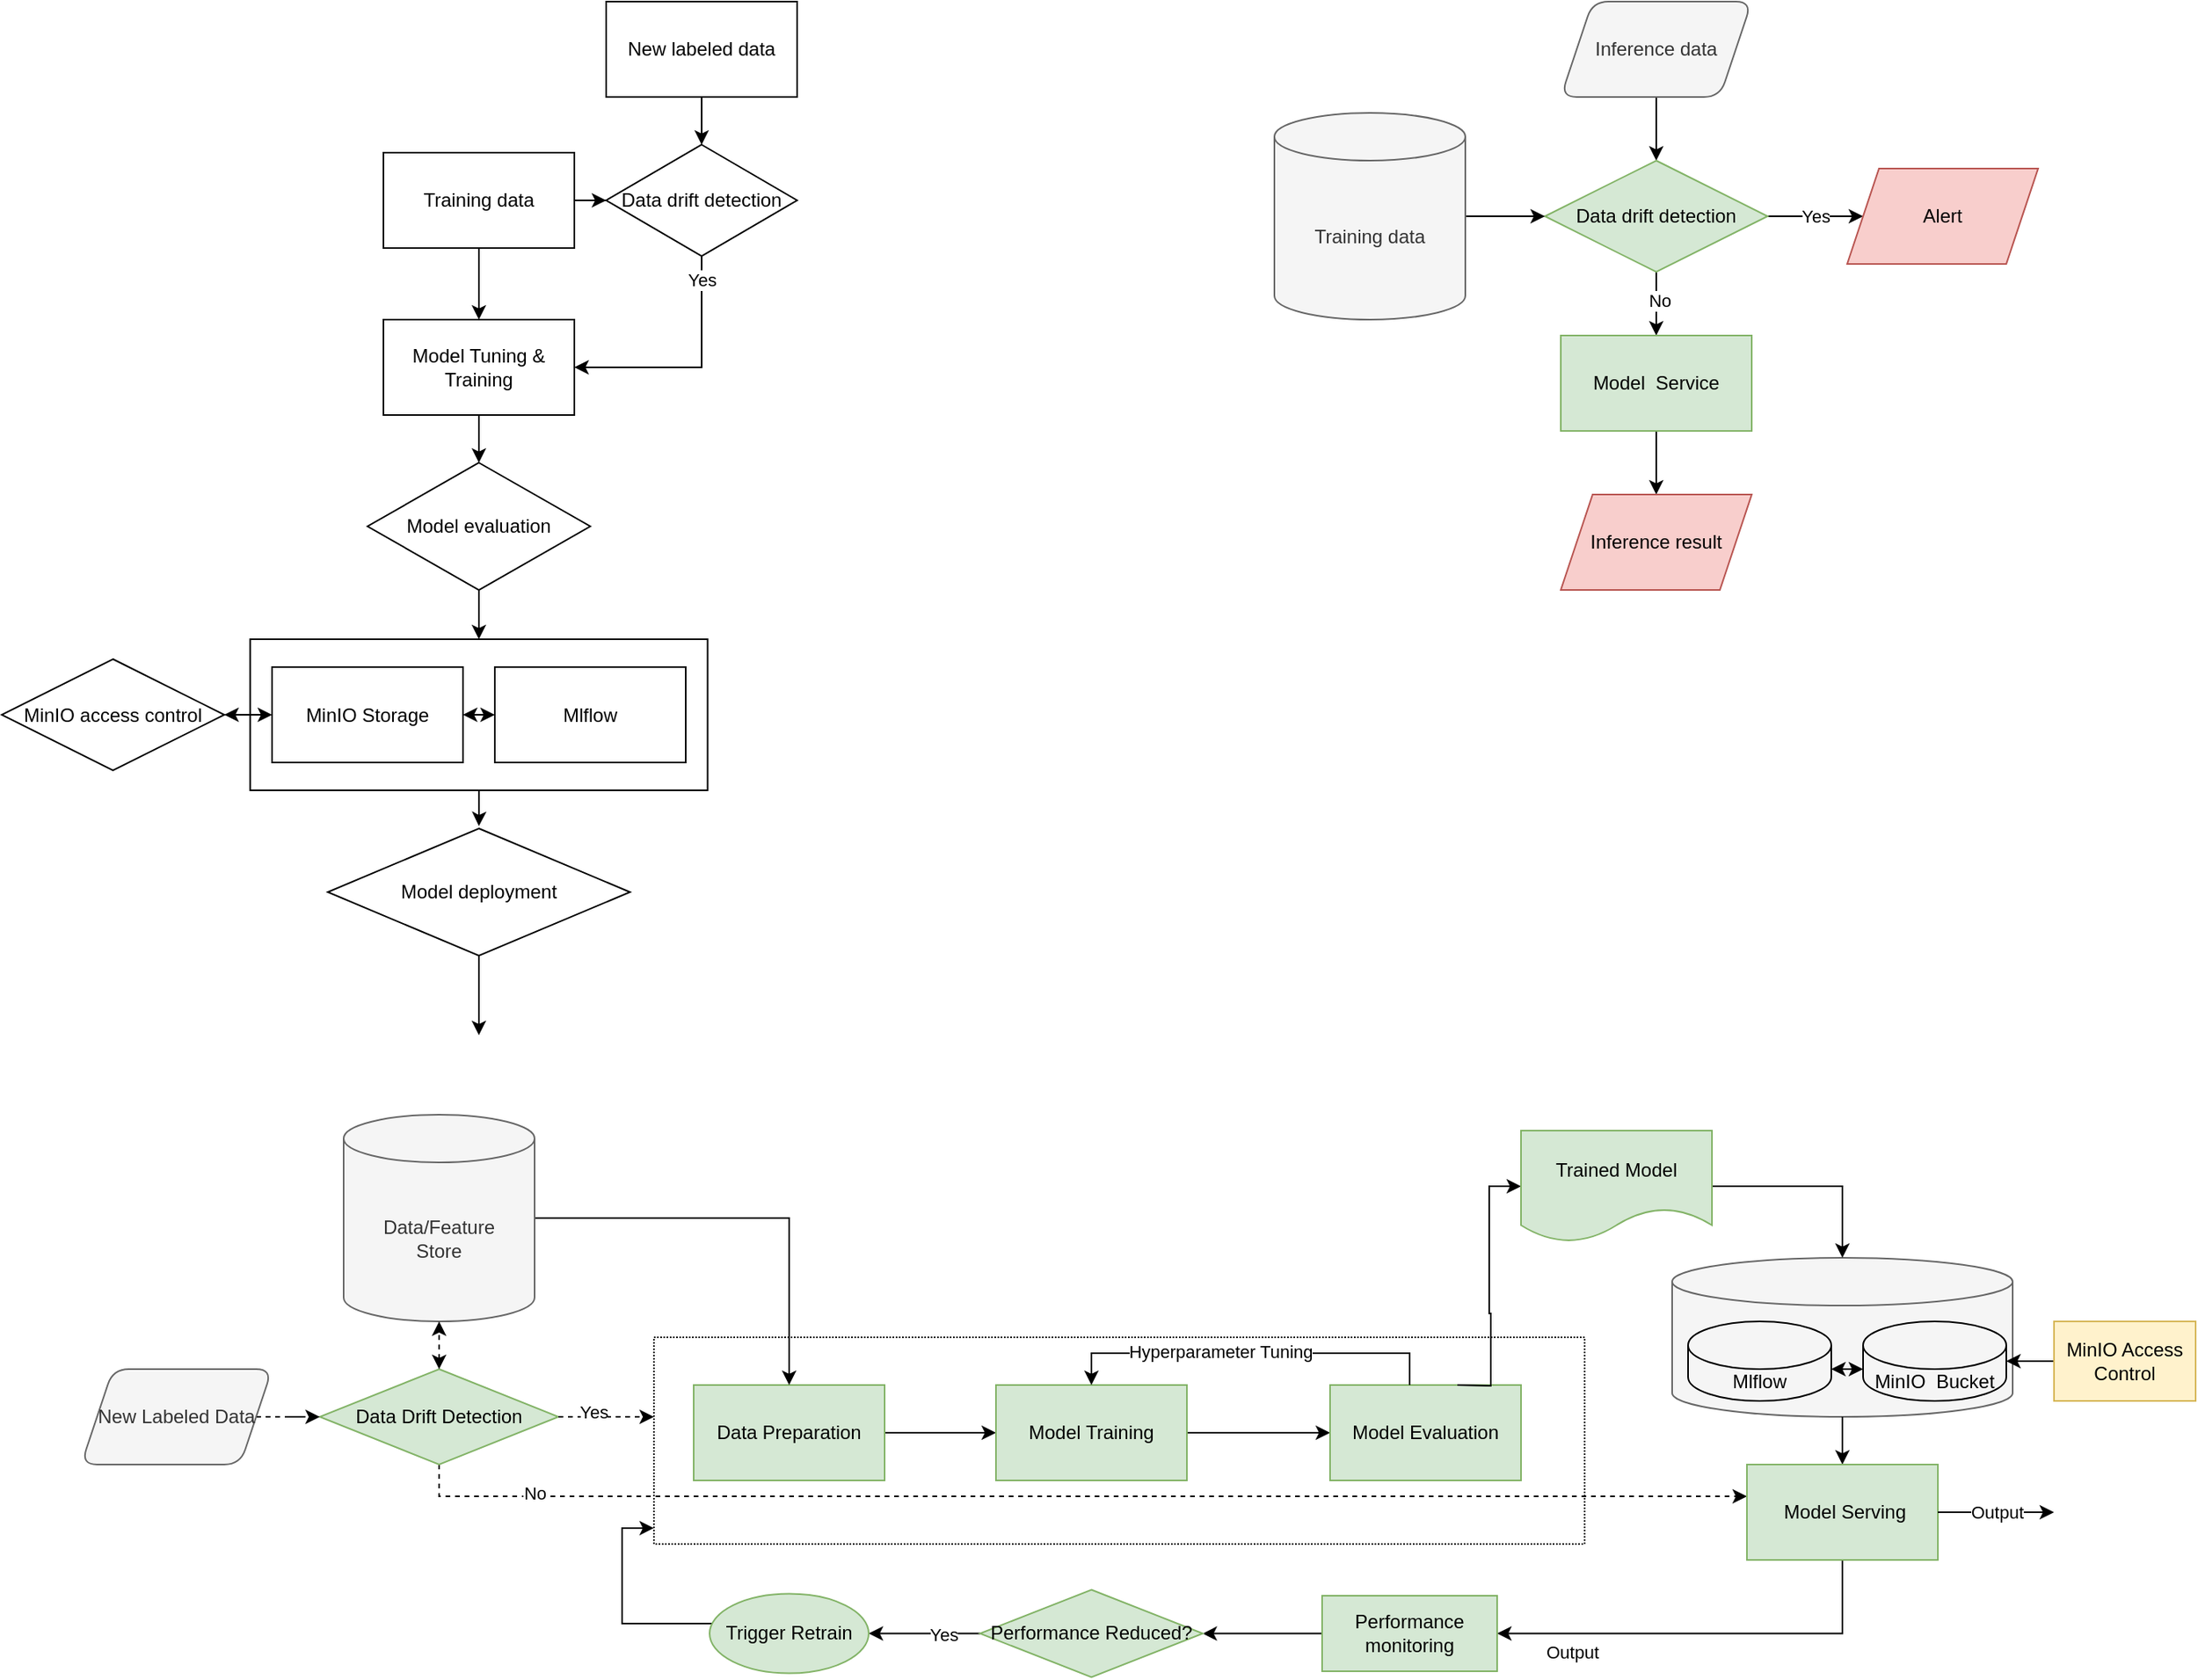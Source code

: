 <mxfile version="17.4.3" type="github">
  <diagram id="fK5hHXI_meAvLUZj9lbC" name="Page-1">
    <mxGraphModel dx="1389" dy="744" grid="1" gridSize="10" guides="1" tooltips="1" connect="1" arrows="1" fold="1" page="1" pageScale="1" pageWidth="827" pageHeight="1169" math="0" shadow="0">
      <root>
        <mxCell id="0" />
        <mxCell id="1" parent="0" />
        <mxCell id="V0Qw61IKJjh0Ug3TLafj-57" value="" style="shape=cylinder3;whiteSpace=wrap;html=1;boundedLbl=1;backgroundOutline=1;size=15;rounded=0;shadow=0;glass=0;sketch=0;fillColor=#f5f5f5;fontColor=#333333;strokeColor=#666666;" parent="1" vertex="1">
          <mxGeometry x="1100" y="840" width="214" height="100" as="geometry" />
        </mxCell>
        <mxCell id="V0Qw61IKJjh0Ug3TLafj-20" value="" style="rounded=0;whiteSpace=wrap;html=1;shadow=0;glass=0;sketch=0;fillColor=none;dashed=1;dashPattern=1 1;" parent="1" vertex="1">
          <mxGeometry x="460" y="890" width="585" height="130" as="geometry" />
        </mxCell>
        <mxCell id="QDnQAPT0r1DDVJR2lLTe-117" value="" style="rounded=0;whiteSpace=wrap;html=1;gradientColor=none;fillColor=none;" parent="1" vertex="1">
          <mxGeometry x="206.25" y="451" width="287.5" height="95" as="geometry" />
        </mxCell>
        <mxCell id="QDnQAPT0r1DDVJR2lLTe-122" value="" style="edgeStyle=orthogonalEdgeStyle;rounded=0;orthogonalLoop=1;jettySize=auto;html=1;" parent="1" source="QDnQAPT0r1DDVJR2lLTe-2" target="QDnQAPT0r1DDVJR2lLTe-4" edge="1">
          <mxGeometry relative="1" as="geometry" />
        </mxCell>
        <mxCell id="QDnQAPT0r1DDVJR2lLTe-125" value="" style="edgeStyle=orthogonalEdgeStyle;rounded=0;orthogonalLoop=1;jettySize=auto;html=1;" parent="1" source="QDnQAPT0r1DDVJR2lLTe-2" target="QDnQAPT0r1DDVJR2lLTe-47" edge="1">
          <mxGeometry relative="1" as="geometry" />
        </mxCell>
        <mxCell id="QDnQAPT0r1DDVJR2lLTe-2" value="Training data" style="rounded=0;whiteSpace=wrap;html=1;" parent="1" vertex="1">
          <mxGeometry x="290" y="145" width="120" height="60" as="geometry" />
        </mxCell>
        <mxCell id="QDnQAPT0r1DDVJR2lLTe-138" value="" style="edgeStyle=orthogonalEdgeStyle;rounded=0;orthogonalLoop=1;jettySize=auto;html=1;" parent="1" source="QDnQAPT0r1DDVJR2lLTe-4" target="QDnQAPT0r1DDVJR2lLTe-137" edge="1">
          <mxGeometry relative="1" as="geometry" />
        </mxCell>
        <mxCell id="QDnQAPT0r1DDVJR2lLTe-4" value="Model Tuning &amp;amp; Training" style="rounded=0;whiteSpace=wrap;html=1;" parent="1" vertex="1">
          <mxGeometry x="290" y="250" width="120" height="60" as="geometry" />
        </mxCell>
        <mxCell id="QDnQAPT0r1DDVJR2lLTe-6" value="Mlflow" style="rounded=0;whiteSpace=wrap;html=1;" parent="1" vertex="1">
          <mxGeometry x="360" y="468.5" width="120" height="60" as="geometry" />
        </mxCell>
        <mxCell id="QDnQAPT0r1DDVJR2lLTe-126" value="" style="edgeStyle=orthogonalEdgeStyle;rounded=0;orthogonalLoop=1;jettySize=auto;html=1;" parent="1" source="QDnQAPT0r1DDVJR2lLTe-7" target="QDnQAPT0r1DDVJR2lLTe-47" edge="1">
          <mxGeometry relative="1" as="geometry" />
        </mxCell>
        <mxCell id="QDnQAPT0r1DDVJR2lLTe-7" value="New labeled data" style="rounded=0;whiteSpace=wrap;html=1;" parent="1" vertex="1">
          <mxGeometry x="430" y="50" width="120" height="60" as="geometry" />
        </mxCell>
        <mxCell id="QDnQAPT0r1DDVJR2lLTe-47" value="Data drift detection" style="rhombus;whiteSpace=wrap;html=1;" parent="1" vertex="1">
          <mxGeometry x="430" y="140" width="120" height="70" as="geometry" />
        </mxCell>
        <mxCell id="QDnQAPT0r1DDVJR2lLTe-105" value="" style="edgeStyle=orthogonalEdgeStyle;rounded=0;orthogonalLoop=1;jettySize=auto;html=1;exitX=0.5;exitY=1;exitDx=0;exitDy=0;" parent="1" source="gK53VHWFZF51HOCK_0e7-2" target="QDnQAPT0r1DDVJR2lLTe-61" edge="1">
          <mxGeometry relative="1" as="geometry">
            <mxPoint x="1100" y="130" as="sourcePoint" />
          </mxGeometry>
        </mxCell>
        <mxCell id="QDnQAPT0r1DDVJR2lLTe-108" value="Yes" style="edgeStyle=orthogonalEdgeStyle;rounded=0;orthogonalLoop=1;jettySize=auto;html=1;entryX=0;entryY=0.5;entryDx=0;entryDy=0;" parent="1" source="QDnQAPT0r1DDVJR2lLTe-61" target="gK53VHWFZF51HOCK_0e7-6" edge="1">
          <mxGeometry relative="1" as="geometry">
            <mxPoint x="1220" y="185" as="targetPoint" />
          </mxGeometry>
        </mxCell>
        <mxCell id="QDnQAPT0r1DDVJR2lLTe-112" value="" style="edgeStyle=orthogonalEdgeStyle;rounded=0;orthogonalLoop=1;jettySize=auto;html=1;" parent="1" source="QDnQAPT0r1DDVJR2lLTe-61" target="QDnQAPT0r1DDVJR2lLTe-109" edge="1">
          <mxGeometry relative="1" as="geometry" />
        </mxCell>
        <mxCell id="QDnQAPT0r1DDVJR2lLTe-113" value="No" style="edgeLabel;html=1;align=center;verticalAlign=middle;resizable=0;points=[];" parent="QDnQAPT0r1DDVJR2lLTe-112" vertex="1" connectable="0">
          <mxGeometry x="-0.167" y="2" relative="1" as="geometry">
            <mxPoint y="1" as="offset" />
          </mxGeometry>
        </mxCell>
        <mxCell id="QDnQAPT0r1DDVJR2lLTe-61" value="Data drift detection" style="rhombus;whiteSpace=wrap;html=1;fillColor=#d5e8d4;strokeColor=#82b366;" parent="1" vertex="1">
          <mxGeometry x="1020" y="150" width="140" height="70" as="geometry" />
        </mxCell>
        <mxCell id="QDnQAPT0r1DDVJR2lLTe-71" value="MinIO Storage" style="rounded=0;whiteSpace=wrap;html=1;" parent="1" vertex="1">
          <mxGeometry x="220" y="468.5" width="120" height="60" as="geometry" />
        </mxCell>
        <mxCell id="QDnQAPT0r1DDVJR2lLTe-92" value="MinIO access control" style="rhombus;whiteSpace=wrap;html=1;" parent="1" vertex="1">
          <mxGeometry x="50" y="463.5" width="140" height="70" as="geometry" />
        </mxCell>
        <mxCell id="QDnQAPT0r1DDVJR2lLTe-103" value="" style="endArrow=classic;html=1;rounded=0;exitX=0.5;exitY=1;exitDx=0;exitDy=0;entryX=0.5;entryY=0;entryDx=0;entryDy=0;" parent="1" source="QDnQAPT0r1DDVJR2lLTe-143" edge="1">
          <mxGeometry width="50" height="50" relative="1" as="geometry">
            <mxPoint x="350.0" y="628.5" as="sourcePoint" />
            <mxPoint x="350.0" y="700" as="targetPoint" />
          </mxGeometry>
        </mxCell>
        <mxCell id="QDnQAPT0r1DDVJR2lLTe-107" value="" style="edgeStyle=orthogonalEdgeStyle;rounded=0;orthogonalLoop=1;jettySize=auto;html=1;exitX=1;exitY=0.5;exitDx=0;exitDy=0;exitPerimeter=0;" parent="1" source="gK53VHWFZF51HOCK_0e7-7" target="QDnQAPT0r1DDVJR2lLTe-61" edge="1">
          <mxGeometry relative="1" as="geometry">
            <mxPoint x="970" y="185" as="sourcePoint" />
          </mxGeometry>
        </mxCell>
        <mxCell id="QDnQAPT0r1DDVJR2lLTe-115" value="" style="edgeStyle=orthogonalEdgeStyle;rounded=0;orthogonalLoop=1;jettySize=auto;html=1;entryX=0.5;entryY=0;entryDx=0;entryDy=0;" parent="1" source="QDnQAPT0r1DDVJR2lLTe-109" target="gK53VHWFZF51HOCK_0e7-4" edge="1">
          <mxGeometry relative="1" as="geometry">
            <mxPoint x="1090" y="370" as="targetPoint" />
          </mxGeometry>
        </mxCell>
        <mxCell id="QDnQAPT0r1DDVJR2lLTe-109" value="Model &amp;nbsp;Service" style="rounded=0;whiteSpace=wrap;html=1;fillColor=#d5e8d4;strokeColor=#82b366;" parent="1" vertex="1">
          <mxGeometry x="1030" y="260" width="120" height="60" as="geometry" />
        </mxCell>
        <mxCell id="QDnQAPT0r1DDVJR2lLTe-119" value="" style="edgeStyle=orthogonalEdgeStyle;rounded=0;orthogonalLoop=1;jettySize=auto;html=1;" parent="1" source="QDnQAPT0r1DDVJR2lLTe-117" edge="1">
          <mxGeometry relative="1" as="geometry">
            <mxPoint x="350.0" y="568.5" as="targetPoint" />
          </mxGeometry>
        </mxCell>
        <mxCell id="QDnQAPT0r1DDVJR2lLTe-127" value="" style="endArrow=classic;html=1;rounded=0;exitX=0.5;exitY=1;exitDx=0;exitDy=0;entryX=1;entryY=0.5;entryDx=0;entryDy=0;" parent="1" source="QDnQAPT0r1DDVJR2lLTe-47" target="QDnQAPT0r1DDVJR2lLTe-4" edge="1">
          <mxGeometry width="50" height="50" relative="1" as="geometry">
            <mxPoint x="540" y="360" as="sourcePoint" />
            <mxPoint x="590" y="310" as="targetPoint" />
            <Array as="points">
              <mxPoint x="490" y="280" />
            </Array>
          </mxGeometry>
        </mxCell>
        <mxCell id="QDnQAPT0r1DDVJR2lLTe-129" value="Yes" style="edgeLabel;html=1;align=center;verticalAlign=middle;resizable=0;points=[];" parent="QDnQAPT0r1DDVJR2lLTe-127" vertex="1" connectable="0">
          <mxGeometry x="-0.804" relative="1" as="geometry">
            <mxPoint as="offset" />
          </mxGeometry>
        </mxCell>
        <mxCell id="QDnQAPT0r1DDVJR2lLTe-132" value="" style="endArrow=classic;startArrow=classic;html=1;rounded=0;exitX=1;exitY=0.5;exitDx=0;exitDy=0;entryX=0;entryY=0.5;entryDx=0;entryDy=0;" parent="1" source="QDnQAPT0r1DDVJR2lLTe-92" target="QDnQAPT0r1DDVJR2lLTe-71" edge="1">
          <mxGeometry width="50" height="50" relative="1" as="geometry">
            <mxPoint x="540" y="468.5" as="sourcePoint" />
            <mxPoint x="590" y="418.5" as="targetPoint" />
          </mxGeometry>
        </mxCell>
        <mxCell id="QDnQAPT0r1DDVJR2lLTe-136" value="" style="endArrow=classic;startArrow=classic;html=1;rounded=0;exitX=1;exitY=0.5;exitDx=0;exitDy=0;entryX=0;entryY=0.5;entryDx=0;entryDy=0;" parent="1" source="QDnQAPT0r1DDVJR2lLTe-71" target="QDnQAPT0r1DDVJR2lLTe-6" edge="1">
          <mxGeometry width="50" height="50" relative="1" as="geometry">
            <mxPoint x="460" y="468.5" as="sourcePoint" />
            <mxPoint x="510" y="418.5" as="targetPoint" />
          </mxGeometry>
        </mxCell>
        <mxCell id="QDnQAPT0r1DDVJR2lLTe-137" value="Model evaluation" style="rhombus;whiteSpace=wrap;html=1;rounded=0;fillColor=none;gradientColor=none;" parent="1" vertex="1">
          <mxGeometry x="280" y="340" width="140" height="80" as="geometry" />
        </mxCell>
        <mxCell id="QDnQAPT0r1DDVJR2lLTe-140" value="" style="endArrow=classic;html=1;rounded=0;exitX=0.5;exitY=1;exitDx=0;exitDy=0;entryX=0.5;entryY=0;entryDx=0;entryDy=0;" parent="1" source="QDnQAPT0r1DDVJR2lLTe-137" target="QDnQAPT0r1DDVJR2lLTe-117" edge="1">
          <mxGeometry width="50" height="50" relative="1" as="geometry">
            <mxPoint x="410" y="490" as="sourcePoint" />
            <mxPoint x="460" y="440" as="targetPoint" />
          </mxGeometry>
        </mxCell>
        <mxCell id="QDnQAPT0r1DDVJR2lLTe-143" value="Model deployment" style="rhombus;whiteSpace=wrap;html=1;rounded=0;fillColor=none;gradientColor=none;" parent="1" vertex="1">
          <mxGeometry x="255" y="570" width="190" height="80" as="geometry" />
        </mxCell>
        <mxCell id="V0Qw61IKJjh0Ug3TLafj-18" style="edgeStyle=orthogonalEdgeStyle;rounded=0;orthogonalLoop=1;jettySize=auto;html=1;exitX=0.5;exitY=1;exitDx=0;exitDy=0;dashed=1;" parent="1" source="QDnQAPT0r1DDVJR2lLTe-145" target="V0Qw61IKJjh0Ug3TLafj-7" edge="1">
          <mxGeometry relative="1" as="geometry">
            <mxPoint x="1100" y="990" as="targetPoint" />
            <Array as="points">
              <mxPoint x="325" y="990" />
            </Array>
          </mxGeometry>
        </mxCell>
        <mxCell id="V0Qw61IKJjh0Ug3TLafj-19" value="No" style="edgeLabel;html=1;align=center;verticalAlign=middle;resizable=0;points=[];" parent="V0Qw61IKJjh0Ug3TLafj-18" vertex="1" connectable="0">
          <mxGeometry x="-0.811" y="2" relative="1" as="geometry">
            <mxPoint as="offset" />
          </mxGeometry>
        </mxCell>
        <mxCell id="QDnQAPT0r1DDVJR2lLTe-145" value="Data Drift Detection" style="rhombus;whiteSpace=wrap;html=1;rounded=0;fillColor=#d5e8d4;strokeColor=#82b366;" parent="1" vertex="1">
          <mxGeometry x="250" y="910" width="150" height="60" as="geometry" />
        </mxCell>
        <mxCell id="QDnQAPT0r1DDVJR2lLTe-153" value="" style="edgeStyle=orthogonalEdgeStyle;rounded=0;orthogonalLoop=1;jettySize=auto;html=1;" parent="1" source="QDnQAPT0r1DDVJR2lLTe-147" target="QDnQAPT0r1DDVJR2lLTe-150" edge="1">
          <mxGeometry relative="1" as="geometry" />
        </mxCell>
        <mxCell id="QDnQAPT0r1DDVJR2lLTe-147" value="Data Preparation" style="rounded=0;whiteSpace=wrap;html=1;fillColor=#d5e8d4;strokeColor=#82b366;" parent="1" vertex="1">
          <mxGeometry x="485" y="920" width="120" height="60" as="geometry" />
        </mxCell>
        <mxCell id="QDnQAPT0r1DDVJR2lLTe-154" value="" style="edgeStyle=orthogonalEdgeStyle;rounded=0;orthogonalLoop=1;jettySize=auto;html=1;" parent="1" source="QDnQAPT0r1DDVJR2lLTe-150" target="QDnQAPT0r1DDVJR2lLTe-151" edge="1">
          <mxGeometry relative="1" as="geometry" />
        </mxCell>
        <mxCell id="QDnQAPT0r1DDVJR2lLTe-150" value="Model Training" style="rounded=0;whiteSpace=wrap;html=1;fillColor=#d5e8d4;strokeColor=#82b366;" parent="1" vertex="1">
          <mxGeometry x="675" y="920" width="120" height="60" as="geometry" />
        </mxCell>
        <mxCell id="QDnQAPT0r1DDVJR2lLTe-151" value="Model Evaluation" style="rounded=0;whiteSpace=wrap;html=1;fillColor=#d5e8d4;strokeColor=#82b366;" parent="1" vertex="1">
          <mxGeometry x="885" y="920" width="120" height="60" as="geometry" />
        </mxCell>
        <mxCell id="QDnQAPT0r1DDVJR2lLTe-156" style="edgeStyle=orthogonalEdgeStyle;rounded=0;orthogonalLoop=1;jettySize=auto;html=1;entryX=0.5;entryY=0;entryDx=0;entryDy=0;exitX=0.25;exitY=0;exitDx=0;exitDy=0;" parent="1" target="QDnQAPT0r1DDVJR2lLTe-150" edge="1">
          <mxGeometry relative="1" as="geometry">
            <Array as="points">
              <mxPoint x="935" y="900" />
              <mxPoint x="735" y="900" />
            </Array>
            <mxPoint x="935" y="920" as="sourcePoint" />
          </mxGeometry>
        </mxCell>
        <mxCell id="QDnQAPT0r1DDVJR2lLTe-157" value="Hyperparameter Tuning" style="edgeLabel;html=1;align=center;verticalAlign=middle;resizable=0;points=[];" parent="QDnQAPT0r1DDVJR2lLTe-156" vertex="1" connectable="0">
          <mxGeometry x="0.161" y="-1" relative="1" as="geometry">
            <mxPoint as="offset" />
          </mxGeometry>
        </mxCell>
        <mxCell id="V0Qw61IKJjh0Ug3TLafj-3" value="" style="edgeStyle=orthogonalEdgeStyle;rounded=0;orthogonalLoop=1;jettySize=auto;html=1;entryX=0;entryY=0.5;entryDx=0;entryDy=0;" parent="1" target="V0Qw61IKJjh0Ug3TLafj-1" edge="1">
          <mxGeometry relative="1" as="geometry">
            <mxPoint x="965" y="920" as="sourcePoint" />
          </mxGeometry>
        </mxCell>
        <mxCell id="V0Qw61IKJjh0Ug3TLafj-46" style="edgeStyle=orthogonalEdgeStyle;rounded=0;orthogonalLoop=1;jettySize=auto;html=1;entryX=0.5;entryY=0;entryDx=0;entryDy=0;" parent="1" source="QDnQAPT0r1DDVJR2lLTe-158" target="QDnQAPT0r1DDVJR2lLTe-147" edge="1">
          <mxGeometry relative="1" as="geometry" />
        </mxCell>
        <mxCell id="QDnQAPT0r1DDVJR2lLTe-158" value="Data/Feature&lt;br&gt;Store" style="shape=cylinder3;whiteSpace=wrap;html=1;boundedLbl=1;backgroundOutline=1;size=15;rounded=0;fillColor=#f5f5f5;fontColor=#333333;strokeColor=#666666;" parent="1" vertex="1">
          <mxGeometry x="265" y="750" width="120" height="130" as="geometry" />
        </mxCell>
        <mxCell id="V0Qw61IKJjh0Ug3TLafj-58" style="edgeStyle=orthogonalEdgeStyle;rounded=0;orthogonalLoop=1;jettySize=auto;html=1;entryX=0.5;entryY=0;entryDx=0;entryDy=0;entryPerimeter=0;exitX=1;exitY=0.5;exitDx=0;exitDy=0;" parent="1" source="V0Qw61IKJjh0Ug3TLafj-1" target="V0Qw61IKJjh0Ug3TLafj-57" edge="1">
          <mxGeometry relative="1" as="geometry" />
        </mxCell>
        <mxCell id="V0Qw61IKJjh0Ug3TLafj-1" value="Trained Model" style="shape=document;whiteSpace=wrap;html=1;boundedLbl=1;fillColor=#d5e8d4;strokeColor=#82b366;" parent="1" vertex="1">
          <mxGeometry x="1005" y="760" width="120" height="70" as="geometry" />
        </mxCell>
        <mxCell id="V0Qw61IKJjh0Ug3TLafj-8" value="" style="edgeStyle=orthogonalEdgeStyle;rounded=0;orthogonalLoop=1;jettySize=auto;html=1;exitX=0.5;exitY=1;exitDx=0;exitDy=0;exitPerimeter=0;" parent="1" source="V0Qw61IKJjh0Ug3TLafj-57" target="V0Qw61IKJjh0Ug3TLafj-7" edge="1">
          <mxGeometry relative="1" as="geometry">
            <mxPoint x="1195" y="920" as="sourcePoint" />
          </mxGeometry>
        </mxCell>
        <mxCell id="V0Qw61IKJjh0Ug3TLafj-10" style="edgeStyle=orthogonalEdgeStyle;rounded=0;orthogonalLoop=1;jettySize=auto;html=1;entryX=1;entryY=0.5;entryDx=0;entryDy=0;exitX=0.5;exitY=1;exitDx=0;exitDy=0;" parent="1" source="V0Qw61IKJjh0Ug3TLafj-7" target="V0Qw61IKJjh0Ug3TLafj-9" edge="1">
          <mxGeometry relative="1" as="geometry">
            <Array as="points">
              <mxPoint x="1207" y="1076" />
            </Array>
          </mxGeometry>
        </mxCell>
        <mxCell id="V0Qw61IKJjh0Ug3TLafj-25" value="Output" style="edgeLabel;html=1;align=center;verticalAlign=middle;resizable=0;points=[];" parent="V0Qw61IKJjh0Ug3TLafj-10" vertex="1" connectable="0">
          <mxGeometry x="-0.676" y="4" relative="1" as="geometry">
            <mxPoint x="-174" y="15" as="offset" />
          </mxGeometry>
        </mxCell>
        <mxCell id="V0Qw61IKJjh0Ug3TLafj-7" value="&amp;nbsp;Model Serving" style="rounded=0;whiteSpace=wrap;html=1;fillColor=#d5e8d4;strokeColor=#82b366;" parent="1" vertex="1">
          <mxGeometry x="1147" y="970" width="120" height="60" as="geometry" />
        </mxCell>
        <mxCell id="V0Qw61IKJjh0Ug3TLafj-14" value="" style="edgeStyle=orthogonalEdgeStyle;rounded=0;orthogonalLoop=1;jettySize=auto;html=1;" parent="1" source="V0Qw61IKJjh0Ug3TLafj-9" target="V0Qw61IKJjh0Ug3TLafj-13" edge="1">
          <mxGeometry relative="1" as="geometry" />
        </mxCell>
        <mxCell id="V0Qw61IKJjh0Ug3TLafj-9" value="Performance monitoring" style="rounded=0;whiteSpace=wrap;html=1;glass=0;shadow=0;sketch=0;fillColor=#d5e8d4;strokeColor=#82b366;" parent="1" vertex="1">
          <mxGeometry x="880" y="1052.5" width="110" height="47.5" as="geometry" />
        </mxCell>
        <mxCell id="V0Qw61IKJjh0Ug3TLafj-16" value="" style="edgeStyle=orthogonalEdgeStyle;rounded=0;orthogonalLoop=1;jettySize=auto;html=1;" parent="1" source="V0Qw61IKJjh0Ug3TLafj-13" target="V0Qw61IKJjh0Ug3TLafj-15" edge="1">
          <mxGeometry relative="1" as="geometry" />
        </mxCell>
        <mxCell id="V0Qw61IKJjh0Ug3TLafj-24" value="Yes" style="edgeLabel;html=1;align=center;verticalAlign=middle;resizable=0;points=[];" parent="V0Qw61IKJjh0Ug3TLafj-16" vertex="1" connectable="0">
          <mxGeometry x="-0.35" relative="1" as="geometry">
            <mxPoint as="offset" />
          </mxGeometry>
        </mxCell>
        <mxCell id="V0Qw61IKJjh0Ug3TLafj-13" value="Performance Reduced?" style="rhombus;whiteSpace=wrap;html=1;rounded=0;shadow=0;glass=0;sketch=0;fillColor=#d5e8d4;strokeColor=#82b366;" parent="1" vertex="1">
          <mxGeometry x="665" y="1048.75" width="140" height="55" as="geometry" />
        </mxCell>
        <mxCell id="V0Qw61IKJjh0Ug3TLafj-56" style="edgeStyle=orthogonalEdgeStyle;rounded=0;orthogonalLoop=1;jettySize=auto;html=1;entryX=0;entryY=0.923;entryDx=0;entryDy=0;entryPerimeter=0;" parent="1" source="V0Qw61IKJjh0Ug3TLafj-15" target="V0Qw61IKJjh0Ug3TLafj-20" edge="1">
          <mxGeometry relative="1" as="geometry">
            <mxPoint x="370" y="1010" as="targetPoint" />
            <Array as="points">
              <mxPoint x="440" y="1070" />
              <mxPoint x="440" y="1010" />
            </Array>
          </mxGeometry>
        </mxCell>
        <mxCell id="V0Qw61IKJjh0Ug3TLafj-15" value="Trigger Retrain" style="ellipse;whiteSpace=wrap;html=1;rounded=0;shadow=0;glass=0;sketch=0;fillColor=#d5e8d4;strokeColor=#82b366;" parent="1" vertex="1">
          <mxGeometry x="495" y="1051.25" width="100" height="50" as="geometry" />
        </mxCell>
        <mxCell id="V0Qw61IKJjh0Ug3TLafj-22" value="" style="endArrow=classic;html=1;rounded=0;exitX=1;exitY=0.5;exitDx=0;exitDy=0;dashed=1;" parent="1" source="QDnQAPT0r1DDVJR2lLTe-145" edge="1">
          <mxGeometry width="50" height="50" relative="1" as="geometry">
            <mxPoint x="775" y="1070" as="sourcePoint" />
            <mxPoint x="460" y="940" as="targetPoint" />
          </mxGeometry>
        </mxCell>
        <mxCell id="V0Qw61IKJjh0Ug3TLafj-45" value="Yes" style="edgeLabel;html=1;align=center;verticalAlign=middle;resizable=0;points=[];" parent="V0Qw61IKJjh0Ug3TLafj-22" vertex="1" connectable="0">
          <mxGeometry x="-0.289" y="3" relative="1" as="geometry">
            <mxPoint as="offset" />
          </mxGeometry>
        </mxCell>
        <mxCell id="V0Qw61IKJjh0Ug3TLafj-26" value="Output" style="endArrow=classic;html=1;rounded=0;exitX=1;exitY=0.5;exitDx=0;exitDy=0;" parent="1" source="V0Qw61IKJjh0Ug3TLafj-7" edge="1">
          <mxGeometry width="50" height="50" relative="1" as="geometry">
            <mxPoint x="925" y="1060" as="sourcePoint" />
            <mxPoint x="1340" y="1000" as="targetPoint" />
            <Array as="points">
              <mxPoint x="1320" y="1000" />
            </Array>
          </mxGeometry>
        </mxCell>
        <mxCell id="V0Qw61IKJjh0Ug3TLafj-39" value="" style="endArrow=classic;html=1;rounded=0;exitX=0;exitY=0.5;exitDx=0;exitDy=0;entryX=1;entryY=0.5;entryDx=0;entryDy=0;entryPerimeter=0;" parent="1" source="V0Qw61IKJjh0Ug3TLafj-43" target="V0Qw61IKJjh0Ug3TLafj-50" edge="1">
          <mxGeometry width="50" height="50" relative="1" as="geometry">
            <mxPoint x="1306" y="888.75" as="sourcePoint" />
            <mxPoint x="1285" y="888.125" as="targetPoint" />
          </mxGeometry>
        </mxCell>
        <mxCell id="V0Qw61IKJjh0Ug3TLafj-40" value="" style="endArrow=classic;startArrow=classic;html=1;rounded=0;exitX=1;exitY=0;exitDx=0;exitDy=30;exitPerimeter=0;entryX=0;entryY=0;entryDx=0;entryDy=30;entryPerimeter=0;" parent="1" source="V0Qw61IKJjh0Ug3TLafj-48" target="V0Qw61IKJjh0Ug3TLafj-50" edge="1">
          <mxGeometry width="50" height="50" relative="1" as="geometry">
            <mxPoint x="1203" y="910.63" as="sourcePoint" />
            <mxPoint x="1210" y="920" as="targetPoint" />
          </mxGeometry>
        </mxCell>
        <mxCell id="V0Qw61IKJjh0Ug3TLafj-43" value="MinIO Access Control" style="rounded=0;whiteSpace=wrap;html=1;shadow=0;glass=0;sketch=0;fillColor=#fff2cc;strokeColor=#d6b656;" parent="1" vertex="1">
          <mxGeometry x="1340" y="880" width="89" height="50" as="geometry" />
        </mxCell>
        <mxCell id="V0Qw61IKJjh0Ug3TLafj-48" value="Mlflow" style="shape=cylinder3;whiteSpace=wrap;html=1;boundedLbl=1;backgroundOutline=1;size=15;rounded=0;shadow=0;glass=0;sketch=0;fillColor=none;" parent="1" vertex="1">
          <mxGeometry x="1110" y="880" width="90" height="50" as="geometry" />
        </mxCell>
        <mxCell id="V0Qw61IKJjh0Ug3TLafj-50" value="MinIO &amp;nbsp;Bucket" style="shape=cylinder3;whiteSpace=wrap;html=1;boundedLbl=1;backgroundOutline=1;size=15;rounded=0;shadow=0;glass=0;sketch=0;fillColor=none;" parent="1" vertex="1">
          <mxGeometry x="1220" y="880" width="90" height="50" as="geometry" />
        </mxCell>
        <mxCell id="V0Qw61IKJjh0Ug3TLafj-52" value="" style="edgeStyle=orthogonalEdgeStyle;rounded=0;orthogonalLoop=1;jettySize=auto;html=1;dashed=1;exitX=1;exitY=0.5;exitDx=0;exitDy=0;" parent="1" source="gK53VHWFZF51HOCK_0e7-1" target="QDnQAPT0r1DDVJR2lLTe-145" edge="1">
          <mxGeometry relative="1" as="geometry">
            <mxPoint x="200" y="940" as="sourcePoint" />
          </mxGeometry>
        </mxCell>
        <mxCell id="V0Qw61IKJjh0Ug3TLafj-53" value="" style="endArrow=classic;startArrow=classic;html=1;rounded=0;dashed=1;entryX=0.5;entryY=1;entryDx=0;entryDy=0;entryPerimeter=0;" parent="1" source="QDnQAPT0r1DDVJR2lLTe-145" target="QDnQAPT0r1DDVJR2lLTe-158" edge="1">
          <mxGeometry width="50" height="50" relative="1" as="geometry">
            <mxPoint x="560" y="1020" as="sourcePoint" />
            <mxPoint x="610" y="970" as="targetPoint" />
          </mxGeometry>
        </mxCell>
        <mxCell id="gK53VHWFZF51HOCK_0e7-1" value="New Labeled Data" style="shape=parallelogram;perimeter=parallelogramPerimeter;whiteSpace=wrap;html=1;fixedSize=1;rounded=1;fillColor=#f5f5f5;fontColor=#333333;strokeColor=#666666;" vertex="1" parent="1">
          <mxGeometry x="100" y="910" width="120" height="60" as="geometry" />
        </mxCell>
        <mxCell id="gK53VHWFZF51HOCK_0e7-2" value="Inference data" style="shape=parallelogram;perimeter=parallelogramPerimeter;whiteSpace=wrap;html=1;fixedSize=1;rounded=1;fillColor=#f5f5f5;fontColor=#333333;strokeColor=#666666;" vertex="1" parent="1">
          <mxGeometry x="1030" y="50" width="120" height="60" as="geometry" />
        </mxCell>
        <mxCell id="gK53VHWFZF51HOCK_0e7-4" value="Inference result" style="shape=parallelogram;perimeter=parallelogramPerimeter;whiteSpace=wrap;html=1;fixedSize=1;rounded=0;fillColor=#f8cecc;strokeColor=#b85450;" vertex="1" parent="1">
          <mxGeometry x="1030" y="360" width="120" height="60" as="geometry" />
        </mxCell>
        <mxCell id="gK53VHWFZF51HOCK_0e7-6" value="Alert" style="shape=parallelogram;perimeter=parallelogramPerimeter;whiteSpace=wrap;html=1;fixedSize=1;rounded=0;fillColor=#f8cecc;strokeColor=#b85450;" vertex="1" parent="1">
          <mxGeometry x="1210" y="155" width="120" height="60" as="geometry" />
        </mxCell>
        <mxCell id="gK53VHWFZF51HOCK_0e7-7" value="Training data" style="shape=cylinder3;whiteSpace=wrap;html=1;boundedLbl=1;backgroundOutline=1;size=15;rounded=0;fillColor=#f5f5f5;fontColor=#333333;strokeColor=#666666;" vertex="1" parent="1">
          <mxGeometry x="850" y="120" width="120" height="130" as="geometry" />
        </mxCell>
      </root>
    </mxGraphModel>
  </diagram>
</mxfile>
